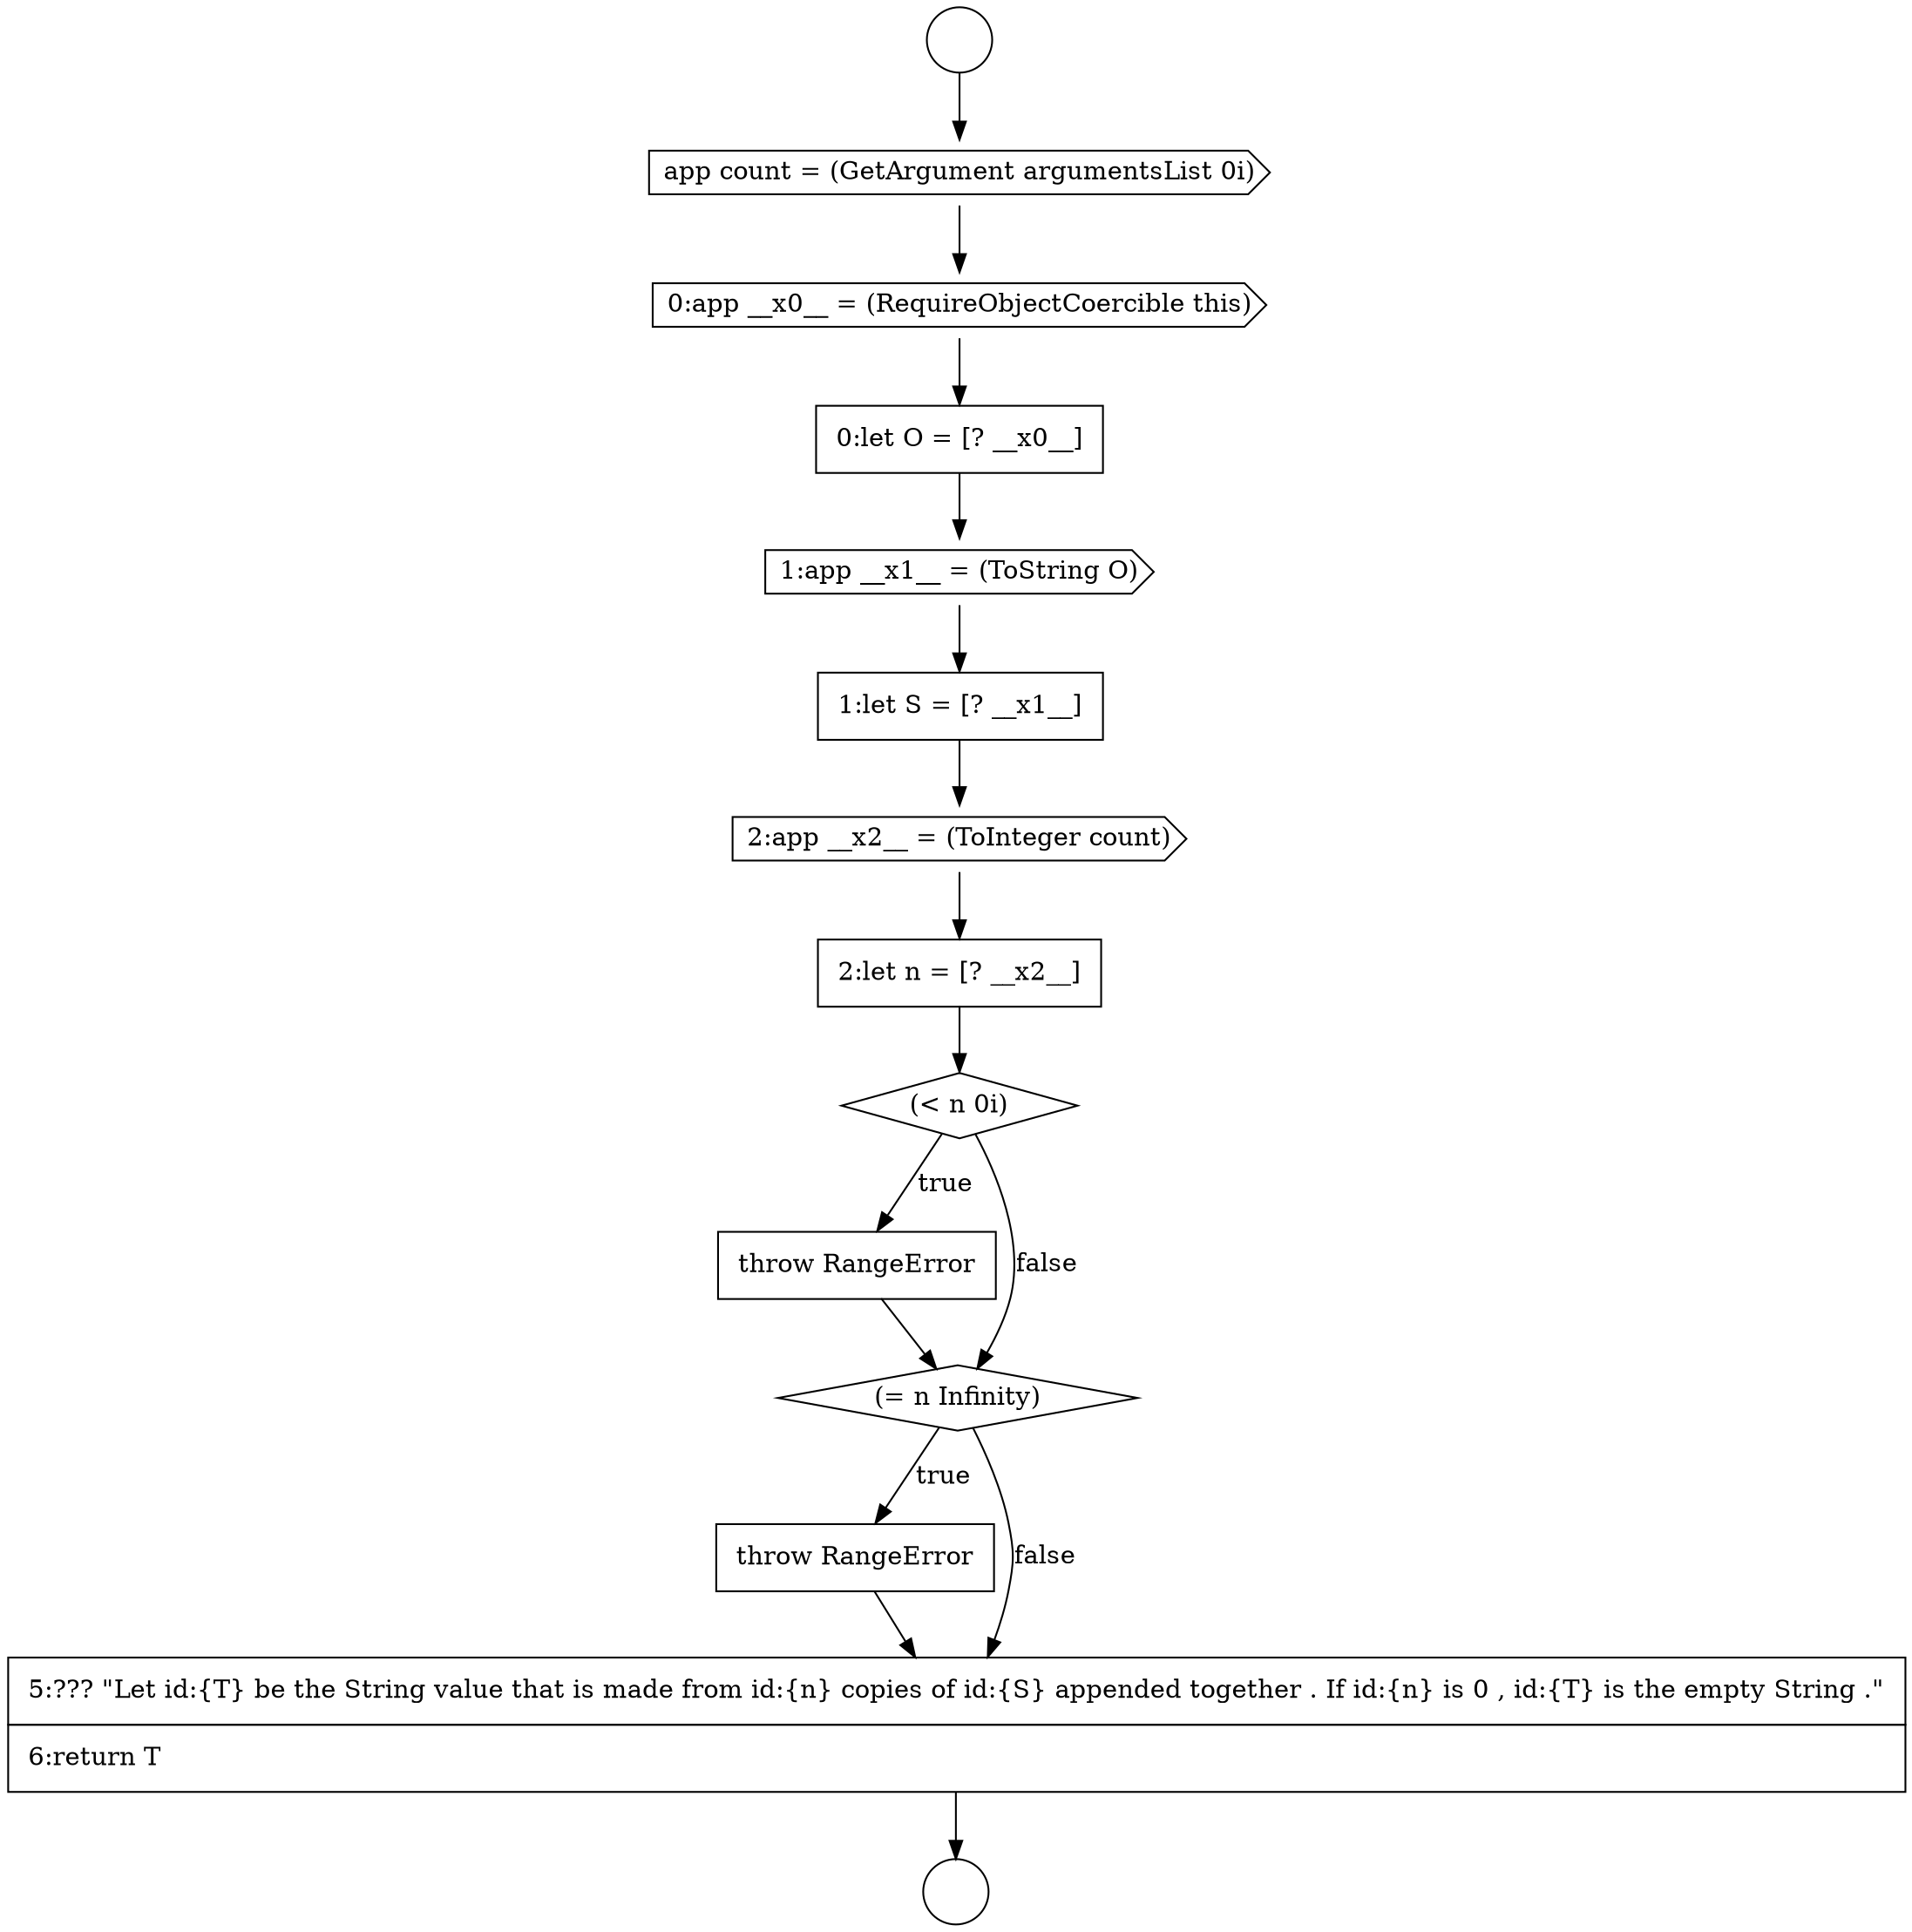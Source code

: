 digraph {
  node13039 [shape=cds, label=<<font color="black">0:app __x0__ = (RequireObjectCoercible this)</font>> color="black" fillcolor="white" style=filled]
  node13046 [shape=none, margin=0, label=<<font color="black">
    <table border="0" cellborder="1" cellspacing="0" cellpadding="10">
      <tr><td align="left">throw RangeError</td></tr>
    </table>
  </font>> color="black" fillcolor="white" style=filled]
  node13041 [shape=cds, label=<<font color="black">1:app __x1__ = (ToString O)</font>> color="black" fillcolor="white" style=filled]
  node13036 [shape=circle label=" " color="black" fillcolor="white" style=filled]
  node13040 [shape=none, margin=0, label=<<font color="black">
    <table border="0" cellborder="1" cellspacing="0" cellpadding="10">
      <tr><td align="left">0:let O = [? __x0__]</td></tr>
    </table>
  </font>> color="black" fillcolor="white" style=filled]
  node13043 [shape=cds, label=<<font color="black">2:app __x2__ = (ToInteger count)</font>> color="black" fillcolor="white" style=filled]
  node13048 [shape=none, margin=0, label=<<font color="black">
    <table border="0" cellborder="1" cellspacing="0" cellpadding="10">
      <tr><td align="left">throw RangeError</td></tr>
    </table>
  </font>> color="black" fillcolor="white" style=filled]
  node13045 [shape=diamond, label=<<font color="black">(&lt; n 0i)</font>> color="black" fillcolor="white" style=filled]
  node13044 [shape=none, margin=0, label=<<font color="black">
    <table border="0" cellborder="1" cellspacing="0" cellpadding="10">
      <tr><td align="left">2:let n = [? __x2__]</td></tr>
    </table>
  </font>> color="black" fillcolor="white" style=filled]
  node13038 [shape=cds, label=<<font color="black">app count = (GetArgument argumentsList 0i)</font>> color="black" fillcolor="white" style=filled]
  node13049 [shape=none, margin=0, label=<<font color="black">
    <table border="0" cellborder="1" cellspacing="0" cellpadding="10">
      <tr><td align="left">5:??? &quot;Let id:{T} be the String value that is made from id:{n} copies of id:{S} appended together . If id:{n} is 0 , id:{T} is the empty String .&quot;</td></tr>
      <tr><td align="left">6:return T</td></tr>
    </table>
  </font>> color="black" fillcolor="white" style=filled]
  node13047 [shape=diamond, label=<<font color="black">(= n Infinity)</font>> color="black" fillcolor="white" style=filled]
  node13042 [shape=none, margin=0, label=<<font color="black">
    <table border="0" cellborder="1" cellspacing="0" cellpadding="10">
      <tr><td align="left">1:let S = [? __x1__]</td></tr>
    </table>
  </font>> color="black" fillcolor="white" style=filled]
  node13037 [shape=circle label=" " color="black" fillcolor="white" style=filled]
  node13044 -> node13045 [ color="black"]
  node13045 -> node13046 [label=<<font color="black">true</font>> color="black"]
  node13045 -> node13047 [label=<<font color="black">false</font>> color="black"]
  node13039 -> node13040 [ color="black"]
  node13040 -> node13041 [ color="black"]
  node13049 -> node13037 [ color="black"]
  node13036 -> node13038 [ color="black"]
  node13042 -> node13043 [ color="black"]
  node13041 -> node13042 [ color="black"]
  node13046 -> node13047 [ color="black"]
  node13038 -> node13039 [ color="black"]
  node13047 -> node13048 [label=<<font color="black">true</font>> color="black"]
  node13047 -> node13049 [label=<<font color="black">false</font>> color="black"]
  node13043 -> node13044 [ color="black"]
  node13048 -> node13049 [ color="black"]
}
